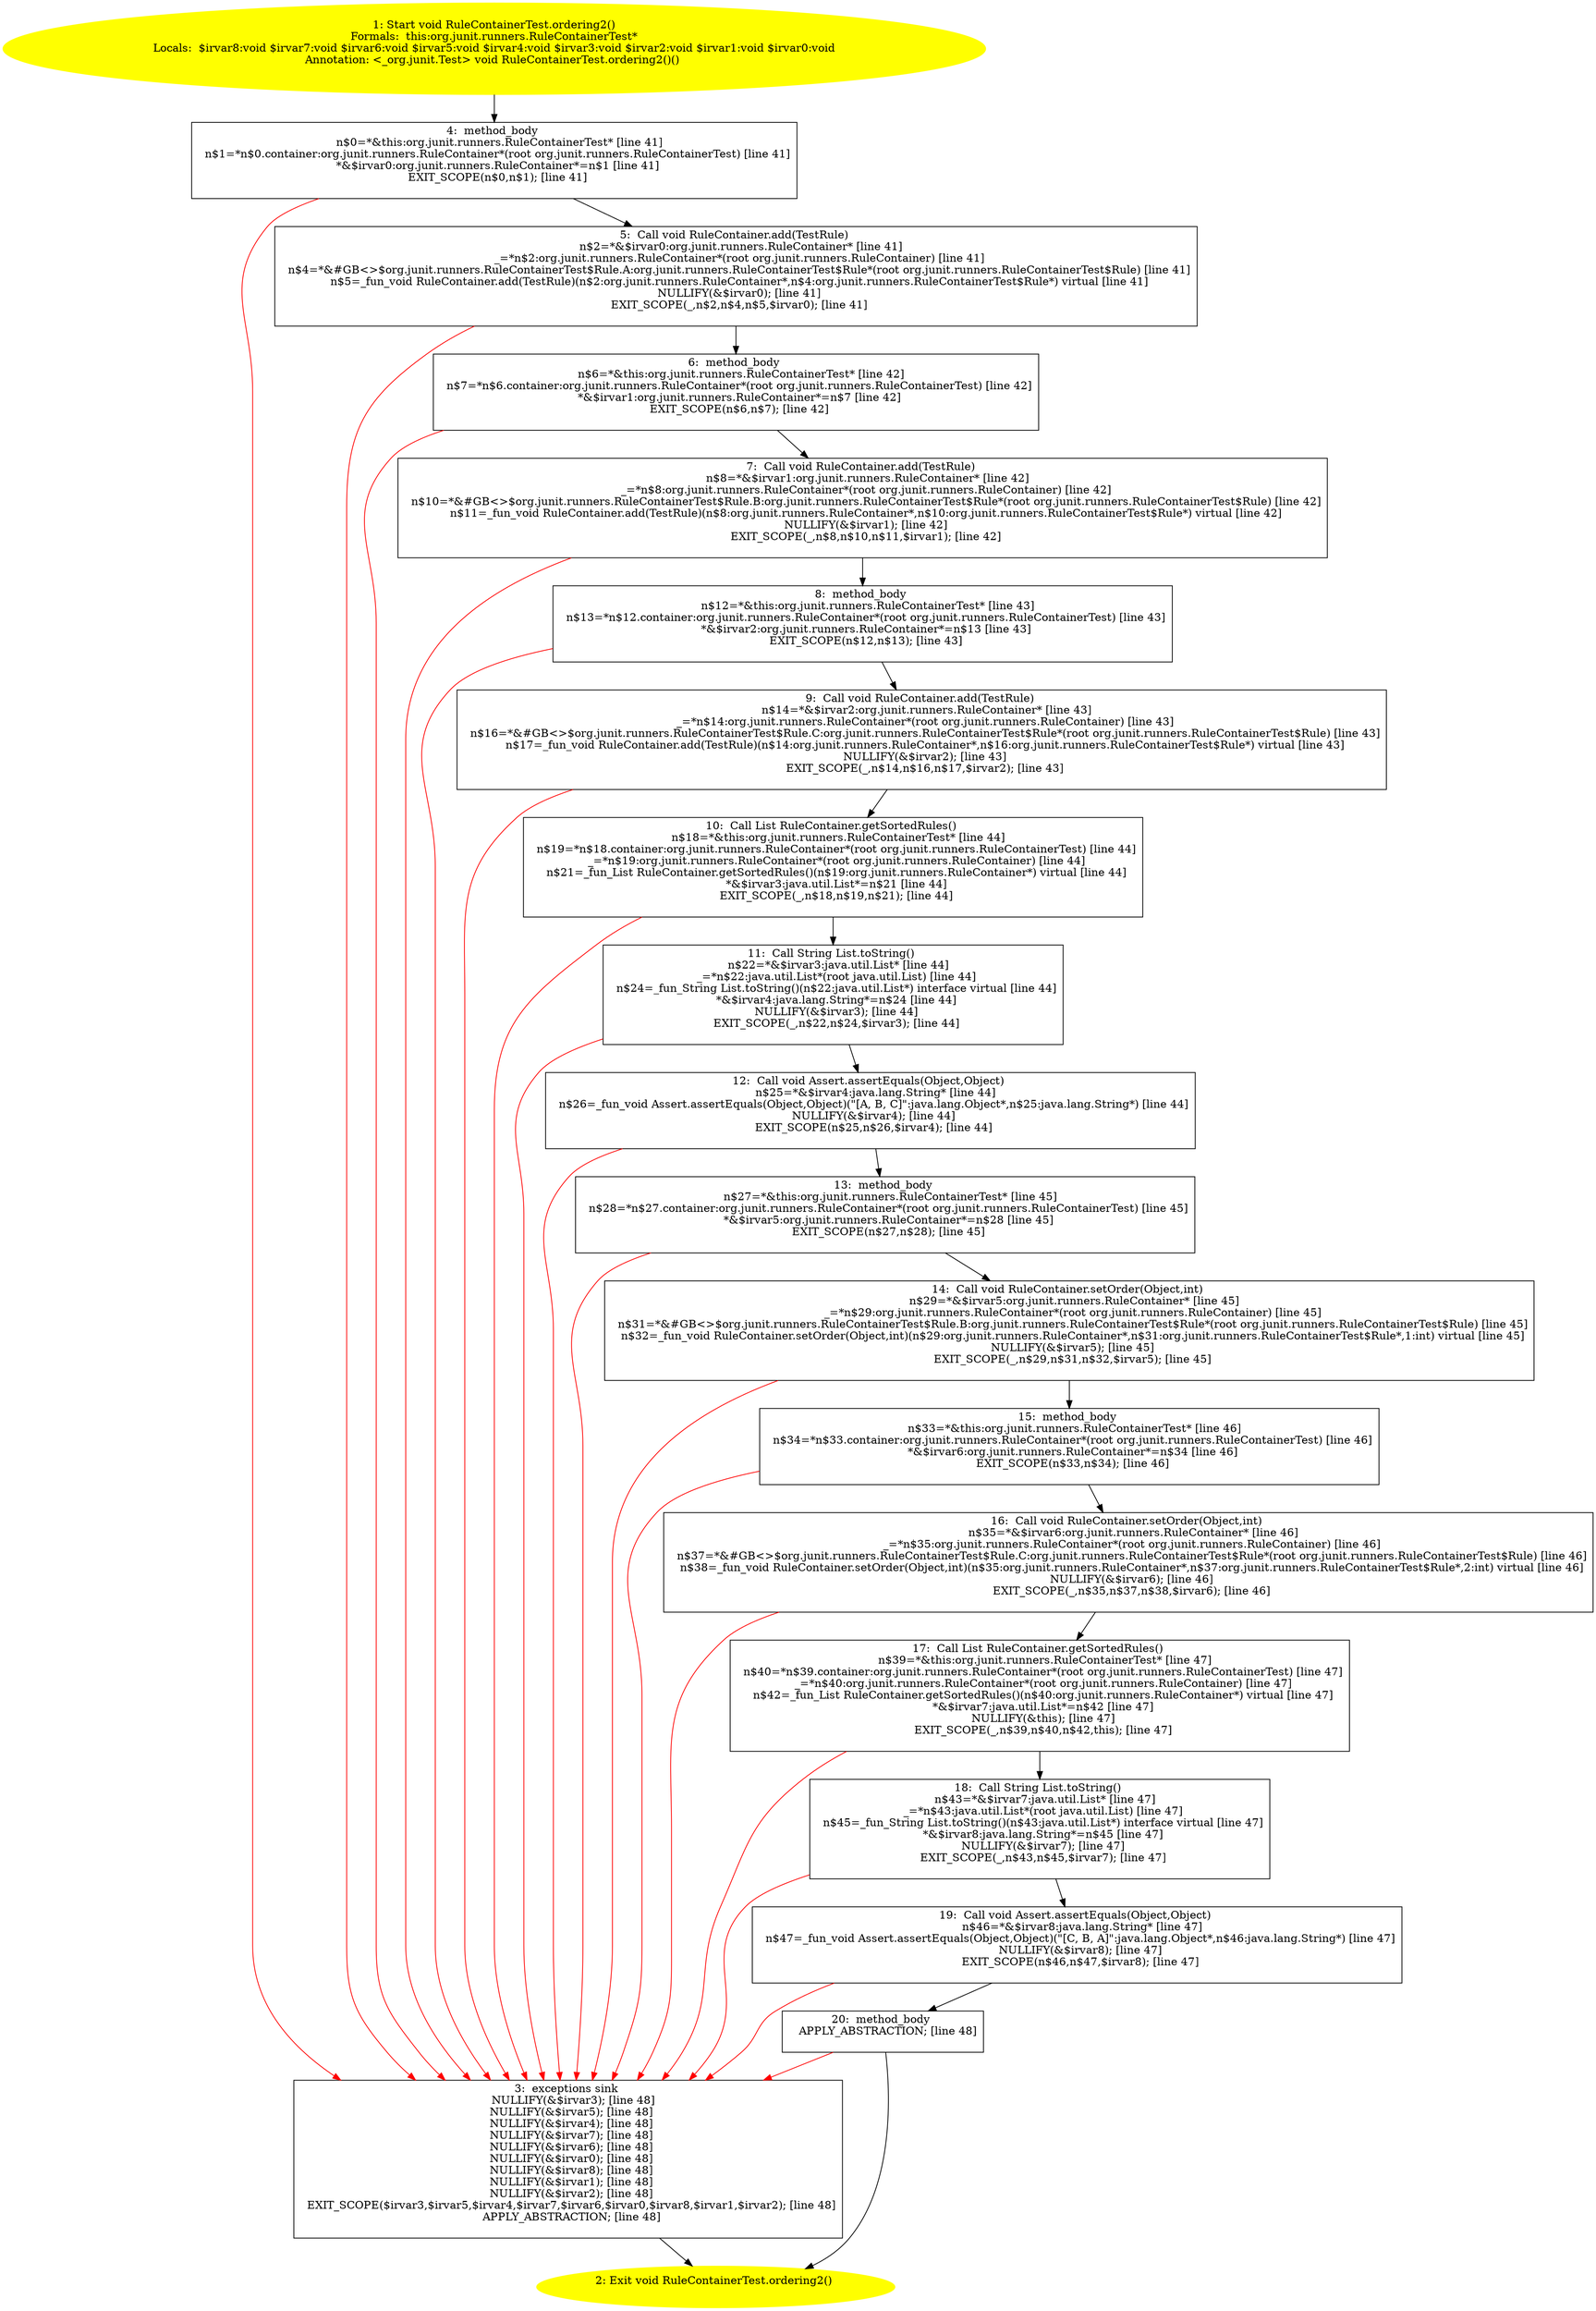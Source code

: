 /* @generated */
digraph cfg {
"org.junit.runners.RuleContainerTest.ordering2():void.1da1eb21fddb961f5a5784941ef9efc1_1" [label="1: Start void RuleContainerTest.ordering2()\nFormals:  this:org.junit.runners.RuleContainerTest*\nLocals:  $irvar8:void $irvar7:void $irvar6:void $irvar5:void $irvar4:void $irvar3:void $irvar2:void $irvar1:void $irvar0:void\nAnnotation: <_org.junit.Test> void RuleContainerTest.ordering2()() \n  " color=yellow style=filled]
	

	 "org.junit.runners.RuleContainerTest.ordering2():void.1da1eb21fddb961f5a5784941ef9efc1_1" -> "org.junit.runners.RuleContainerTest.ordering2():void.1da1eb21fddb961f5a5784941ef9efc1_4" ;
"org.junit.runners.RuleContainerTest.ordering2():void.1da1eb21fddb961f5a5784941ef9efc1_2" [label="2: Exit void RuleContainerTest.ordering2() \n  " color=yellow style=filled]
	

"org.junit.runners.RuleContainerTest.ordering2():void.1da1eb21fddb961f5a5784941ef9efc1_3" [label="3:  exceptions sink \n   NULLIFY(&$irvar3); [line 48]\n  NULLIFY(&$irvar5); [line 48]\n  NULLIFY(&$irvar4); [line 48]\n  NULLIFY(&$irvar7); [line 48]\n  NULLIFY(&$irvar6); [line 48]\n  NULLIFY(&$irvar0); [line 48]\n  NULLIFY(&$irvar8); [line 48]\n  NULLIFY(&$irvar1); [line 48]\n  NULLIFY(&$irvar2); [line 48]\n  EXIT_SCOPE($irvar3,$irvar5,$irvar4,$irvar7,$irvar6,$irvar0,$irvar8,$irvar1,$irvar2); [line 48]\n  APPLY_ABSTRACTION; [line 48]\n " shape="box"]
	

	 "org.junit.runners.RuleContainerTest.ordering2():void.1da1eb21fddb961f5a5784941ef9efc1_3" -> "org.junit.runners.RuleContainerTest.ordering2():void.1da1eb21fddb961f5a5784941ef9efc1_2" ;
"org.junit.runners.RuleContainerTest.ordering2():void.1da1eb21fddb961f5a5784941ef9efc1_4" [label="4:  method_body \n   n$0=*&this:org.junit.runners.RuleContainerTest* [line 41]\n  n$1=*n$0.container:org.junit.runners.RuleContainer*(root org.junit.runners.RuleContainerTest) [line 41]\n  *&$irvar0:org.junit.runners.RuleContainer*=n$1 [line 41]\n  EXIT_SCOPE(n$0,n$1); [line 41]\n " shape="box"]
	

	 "org.junit.runners.RuleContainerTest.ordering2():void.1da1eb21fddb961f5a5784941ef9efc1_4" -> "org.junit.runners.RuleContainerTest.ordering2():void.1da1eb21fddb961f5a5784941ef9efc1_5" ;
	 "org.junit.runners.RuleContainerTest.ordering2():void.1da1eb21fddb961f5a5784941ef9efc1_4" -> "org.junit.runners.RuleContainerTest.ordering2():void.1da1eb21fddb961f5a5784941ef9efc1_3" [color="red" ];
"org.junit.runners.RuleContainerTest.ordering2():void.1da1eb21fddb961f5a5784941ef9efc1_5" [label="5:  Call void RuleContainer.add(TestRule) \n   n$2=*&$irvar0:org.junit.runners.RuleContainer* [line 41]\n  _=*n$2:org.junit.runners.RuleContainer*(root org.junit.runners.RuleContainer) [line 41]\n  n$4=*&#GB<>$org.junit.runners.RuleContainerTest$Rule.A:org.junit.runners.RuleContainerTest$Rule*(root org.junit.runners.RuleContainerTest$Rule) [line 41]\n  n$5=_fun_void RuleContainer.add(TestRule)(n$2:org.junit.runners.RuleContainer*,n$4:org.junit.runners.RuleContainerTest$Rule*) virtual [line 41]\n  NULLIFY(&$irvar0); [line 41]\n  EXIT_SCOPE(_,n$2,n$4,n$5,$irvar0); [line 41]\n " shape="box"]
	

	 "org.junit.runners.RuleContainerTest.ordering2():void.1da1eb21fddb961f5a5784941ef9efc1_5" -> "org.junit.runners.RuleContainerTest.ordering2():void.1da1eb21fddb961f5a5784941ef9efc1_6" ;
	 "org.junit.runners.RuleContainerTest.ordering2():void.1da1eb21fddb961f5a5784941ef9efc1_5" -> "org.junit.runners.RuleContainerTest.ordering2():void.1da1eb21fddb961f5a5784941ef9efc1_3" [color="red" ];
"org.junit.runners.RuleContainerTest.ordering2():void.1da1eb21fddb961f5a5784941ef9efc1_6" [label="6:  method_body \n   n$6=*&this:org.junit.runners.RuleContainerTest* [line 42]\n  n$7=*n$6.container:org.junit.runners.RuleContainer*(root org.junit.runners.RuleContainerTest) [line 42]\n  *&$irvar1:org.junit.runners.RuleContainer*=n$7 [line 42]\n  EXIT_SCOPE(n$6,n$7); [line 42]\n " shape="box"]
	

	 "org.junit.runners.RuleContainerTest.ordering2():void.1da1eb21fddb961f5a5784941ef9efc1_6" -> "org.junit.runners.RuleContainerTest.ordering2():void.1da1eb21fddb961f5a5784941ef9efc1_7" ;
	 "org.junit.runners.RuleContainerTest.ordering2():void.1da1eb21fddb961f5a5784941ef9efc1_6" -> "org.junit.runners.RuleContainerTest.ordering2():void.1da1eb21fddb961f5a5784941ef9efc1_3" [color="red" ];
"org.junit.runners.RuleContainerTest.ordering2():void.1da1eb21fddb961f5a5784941ef9efc1_7" [label="7:  Call void RuleContainer.add(TestRule) \n   n$8=*&$irvar1:org.junit.runners.RuleContainer* [line 42]\n  _=*n$8:org.junit.runners.RuleContainer*(root org.junit.runners.RuleContainer) [line 42]\n  n$10=*&#GB<>$org.junit.runners.RuleContainerTest$Rule.B:org.junit.runners.RuleContainerTest$Rule*(root org.junit.runners.RuleContainerTest$Rule) [line 42]\n  n$11=_fun_void RuleContainer.add(TestRule)(n$8:org.junit.runners.RuleContainer*,n$10:org.junit.runners.RuleContainerTest$Rule*) virtual [line 42]\n  NULLIFY(&$irvar1); [line 42]\n  EXIT_SCOPE(_,n$8,n$10,n$11,$irvar1); [line 42]\n " shape="box"]
	

	 "org.junit.runners.RuleContainerTest.ordering2():void.1da1eb21fddb961f5a5784941ef9efc1_7" -> "org.junit.runners.RuleContainerTest.ordering2():void.1da1eb21fddb961f5a5784941ef9efc1_8" ;
	 "org.junit.runners.RuleContainerTest.ordering2():void.1da1eb21fddb961f5a5784941ef9efc1_7" -> "org.junit.runners.RuleContainerTest.ordering2():void.1da1eb21fddb961f5a5784941ef9efc1_3" [color="red" ];
"org.junit.runners.RuleContainerTest.ordering2():void.1da1eb21fddb961f5a5784941ef9efc1_8" [label="8:  method_body \n   n$12=*&this:org.junit.runners.RuleContainerTest* [line 43]\n  n$13=*n$12.container:org.junit.runners.RuleContainer*(root org.junit.runners.RuleContainerTest) [line 43]\n  *&$irvar2:org.junit.runners.RuleContainer*=n$13 [line 43]\n  EXIT_SCOPE(n$12,n$13); [line 43]\n " shape="box"]
	

	 "org.junit.runners.RuleContainerTest.ordering2():void.1da1eb21fddb961f5a5784941ef9efc1_8" -> "org.junit.runners.RuleContainerTest.ordering2():void.1da1eb21fddb961f5a5784941ef9efc1_9" ;
	 "org.junit.runners.RuleContainerTest.ordering2():void.1da1eb21fddb961f5a5784941ef9efc1_8" -> "org.junit.runners.RuleContainerTest.ordering2():void.1da1eb21fddb961f5a5784941ef9efc1_3" [color="red" ];
"org.junit.runners.RuleContainerTest.ordering2():void.1da1eb21fddb961f5a5784941ef9efc1_9" [label="9:  Call void RuleContainer.add(TestRule) \n   n$14=*&$irvar2:org.junit.runners.RuleContainer* [line 43]\n  _=*n$14:org.junit.runners.RuleContainer*(root org.junit.runners.RuleContainer) [line 43]\n  n$16=*&#GB<>$org.junit.runners.RuleContainerTest$Rule.C:org.junit.runners.RuleContainerTest$Rule*(root org.junit.runners.RuleContainerTest$Rule) [line 43]\n  n$17=_fun_void RuleContainer.add(TestRule)(n$14:org.junit.runners.RuleContainer*,n$16:org.junit.runners.RuleContainerTest$Rule*) virtual [line 43]\n  NULLIFY(&$irvar2); [line 43]\n  EXIT_SCOPE(_,n$14,n$16,n$17,$irvar2); [line 43]\n " shape="box"]
	

	 "org.junit.runners.RuleContainerTest.ordering2():void.1da1eb21fddb961f5a5784941ef9efc1_9" -> "org.junit.runners.RuleContainerTest.ordering2():void.1da1eb21fddb961f5a5784941ef9efc1_10" ;
	 "org.junit.runners.RuleContainerTest.ordering2():void.1da1eb21fddb961f5a5784941ef9efc1_9" -> "org.junit.runners.RuleContainerTest.ordering2():void.1da1eb21fddb961f5a5784941ef9efc1_3" [color="red" ];
"org.junit.runners.RuleContainerTest.ordering2():void.1da1eb21fddb961f5a5784941ef9efc1_10" [label="10:  Call List RuleContainer.getSortedRules() \n   n$18=*&this:org.junit.runners.RuleContainerTest* [line 44]\n  n$19=*n$18.container:org.junit.runners.RuleContainer*(root org.junit.runners.RuleContainerTest) [line 44]\n  _=*n$19:org.junit.runners.RuleContainer*(root org.junit.runners.RuleContainer) [line 44]\n  n$21=_fun_List RuleContainer.getSortedRules()(n$19:org.junit.runners.RuleContainer*) virtual [line 44]\n  *&$irvar3:java.util.List*=n$21 [line 44]\n  EXIT_SCOPE(_,n$18,n$19,n$21); [line 44]\n " shape="box"]
	

	 "org.junit.runners.RuleContainerTest.ordering2():void.1da1eb21fddb961f5a5784941ef9efc1_10" -> "org.junit.runners.RuleContainerTest.ordering2():void.1da1eb21fddb961f5a5784941ef9efc1_11" ;
	 "org.junit.runners.RuleContainerTest.ordering2():void.1da1eb21fddb961f5a5784941ef9efc1_10" -> "org.junit.runners.RuleContainerTest.ordering2():void.1da1eb21fddb961f5a5784941ef9efc1_3" [color="red" ];
"org.junit.runners.RuleContainerTest.ordering2():void.1da1eb21fddb961f5a5784941ef9efc1_11" [label="11:  Call String List.toString() \n   n$22=*&$irvar3:java.util.List* [line 44]\n  _=*n$22:java.util.List*(root java.util.List) [line 44]\n  n$24=_fun_String List.toString()(n$22:java.util.List*) interface virtual [line 44]\n  *&$irvar4:java.lang.String*=n$24 [line 44]\n  NULLIFY(&$irvar3); [line 44]\n  EXIT_SCOPE(_,n$22,n$24,$irvar3); [line 44]\n " shape="box"]
	

	 "org.junit.runners.RuleContainerTest.ordering2():void.1da1eb21fddb961f5a5784941ef9efc1_11" -> "org.junit.runners.RuleContainerTest.ordering2():void.1da1eb21fddb961f5a5784941ef9efc1_12" ;
	 "org.junit.runners.RuleContainerTest.ordering2():void.1da1eb21fddb961f5a5784941ef9efc1_11" -> "org.junit.runners.RuleContainerTest.ordering2():void.1da1eb21fddb961f5a5784941ef9efc1_3" [color="red" ];
"org.junit.runners.RuleContainerTest.ordering2():void.1da1eb21fddb961f5a5784941ef9efc1_12" [label="12:  Call void Assert.assertEquals(Object,Object) \n   n$25=*&$irvar4:java.lang.String* [line 44]\n  n$26=_fun_void Assert.assertEquals(Object,Object)(\"[A, B, C]\":java.lang.Object*,n$25:java.lang.String*) [line 44]\n  NULLIFY(&$irvar4); [line 44]\n  EXIT_SCOPE(n$25,n$26,$irvar4); [line 44]\n " shape="box"]
	

	 "org.junit.runners.RuleContainerTest.ordering2():void.1da1eb21fddb961f5a5784941ef9efc1_12" -> "org.junit.runners.RuleContainerTest.ordering2():void.1da1eb21fddb961f5a5784941ef9efc1_13" ;
	 "org.junit.runners.RuleContainerTest.ordering2():void.1da1eb21fddb961f5a5784941ef9efc1_12" -> "org.junit.runners.RuleContainerTest.ordering2():void.1da1eb21fddb961f5a5784941ef9efc1_3" [color="red" ];
"org.junit.runners.RuleContainerTest.ordering2():void.1da1eb21fddb961f5a5784941ef9efc1_13" [label="13:  method_body \n   n$27=*&this:org.junit.runners.RuleContainerTest* [line 45]\n  n$28=*n$27.container:org.junit.runners.RuleContainer*(root org.junit.runners.RuleContainerTest) [line 45]\n  *&$irvar5:org.junit.runners.RuleContainer*=n$28 [line 45]\n  EXIT_SCOPE(n$27,n$28); [line 45]\n " shape="box"]
	

	 "org.junit.runners.RuleContainerTest.ordering2():void.1da1eb21fddb961f5a5784941ef9efc1_13" -> "org.junit.runners.RuleContainerTest.ordering2():void.1da1eb21fddb961f5a5784941ef9efc1_14" ;
	 "org.junit.runners.RuleContainerTest.ordering2():void.1da1eb21fddb961f5a5784941ef9efc1_13" -> "org.junit.runners.RuleContainerTest.ordering2():void.1da1eb21fddb961f5a5784941ef9efc1_3" [color="red" ];
"org.junit.runners.RuleContainerTest.ordering2():void.1da1eb21fddb961f5a5784941ef9efc1_14" [label="14:  Call void RuleContainer.setOrder(Object,int) \n   n$29=*&$irvar5:org.junit.runners.RuleContainer* [line 45]\n  _=*n$29:org.junit.runners.RuleContainer*(root org.junit.runners.RuleContainer) [line 45]\n  n$31=*&#GB<>$org.junit.runners.RuleContainerTest$Rule.B:org.junit.runners.RuleContainerTest$Rule*(root org.junit.runners.RuleContainerTest$Rule) [line 45]\n  n$32=_fun_void RuleContainer.setOrder(Object,int)(n$29:org.junit.runners.RuleContainer*,n$31:org.junit.runners.RuleContainerTest$Rule*,1:int) virtual [line 45]\n  NULLIFY(&$irvar5); [line 45]\n  EXIT_SCOPE(_,n$29,n$31,n$32,$irvar5); [line 45]\n " shape="box"]
	

	 "org.junit.runners.RuleContainerTest.ordering2():void.1da1eb21fddb961f5a5784941ef9efc1_14" -> "org.junit.runners.RuleContainerTest.ordering2():void.1da1eb21fddb961f5a5784941ef9efc1_15" ;
	 "org.junit.runners.RuleContainerTest.ordering2():void.1da1eb21fddb961f5a5784941ef9efc1_14" -> "org.junit.runners.RuleContainerTest.ordering2():void.1da1eb21fddb961f5a5784941ef9efc1_3" [color="red" ];
"org.junit.runners.RuleContainerTest.ordering2():void.1da1eb21fddb961f5a5784941ef9efc1_15" [label="15:  method_body \n   n$33=*&this:org.junit.runners.RuleContainerTest* [line 46]\n  n$34=*n$33.container:org.junit.runners.RuleContainer*(root org.junit.runners.RuleContainerTest) [line 46]\n  *&$irvar6:org.junit.runners.RuleContainer*=n$34 [line 46]\n  EXIT_SCOPE(n$33,n$34); [line 46]\n " shape="box"]
	

	 "org.junit.runners.RuleContainerTest.ordering2():void.1da1eb21fddb961f5a5784941ef9efc1_15" -> "org.junit.runners.RuleContainerTest.ordering2():void.1da1eb21fddb961f5a5784941ef9efc1_16" ;
	 "org.junit.runners.RuleContainerTest.ordering2():void.1da1eb21fddb961f5a5784941ef9efc1_15" -> "org.junit.runners.RuleContainerTest.ordering2():void.1da1eb21fddb961f5a5784941ef9efc1_3" [color="red" ];
"org.junit.runners.RuleContainerTest.ordering2():void.1da1eb21fddb961f5a5784941ef9efc1_16" [label="16:  Call void RuleContainer.setOrder(Object,int) \n   n$35=*&$irvar6:org.junit.runners.RuleContainer* [line 46]\n  _=*n$35:org.junit.runners.RuleContainer*(root org.junit.runners.RuleContainer) [line 46]\n  n$37=*&#GB<>$org.junit.runners.RuleContainerTest$Rule.C:org.junit.runners.RuleContainerTest$Rule*(root org.junit.runners.RuleContainerTest$Rule) [line 46]\n  n$38=_fun_void RuleContainer.setOrder(Object,int)(n$35:org.junit.runners.RuleContainer*,n$37:org.junit.runners.RuleContainerTest$Rule*,2:int) virtual [line 46]\n  NULLIFY(&$irvar6); [line 46]\n  EXIT_SCOPE(_,n$35,n$37,n$38,$irvar6); [line 46]\n " shape="box"]
	

	 "org.junit.runners.RuleContainerTest.ordering2():void.1da1eb21fddb961f5a5784941ef9efc1_16" -> "org.junit.runners.RuleContainerTest.ordering2():void.1da1eb21fddb961f5a5784941ef9efc1_17" ;
	 "org.junit.runners.RuleContainerTest.ordering2():void.1da1eb21fddb961f5a5784941ef9efc1_16" -> "org.junit.runners.RuleContainerTest.ordering2():void.1da1eb21fddb961f5a5784941ef9efc1_3" [color="red" ];
"org.junit.runners.RuleContainerTest.ordering2():void.1da1eb21fddb961f5a5784941ef9efc1_17" [label="17:  Call List RuleContainer.getSortedRules() \n   n$39=*&this:org.junit.runners.RuleContainerTest* [line 47]\n  n$40=*n$39.container:org.junit.runners.RuleContainer*(root org.junit.runners.RuleContainerTest) [line 47]\n  _=*n$40:org.junit.runners.RuleContainer*(root org.junit.runners.RuleContainer) [line 47]\n  n$42=_fun_List RuleContainer.getSortedRules()(n$40:org.junit.runners.RuleContainer*) virtual [line 47]\n  *&$irvar7:java.util.List*=n$42 [line 47]\n  NULLIFY(&this); [line 47]\n  EXIT_SCOPE(_,n$39,n$40,n$42,this); [line 47]\n " shape="box"]
	

	 "org.junit.runners.RuleContainerTest.ordering2():void.1da1eb21fddb961f5a5784941ef9efc1_17" -> "org.junit.runners.RuleContainerTest.ordering2():void.1da1eb21fddb961f5a5784941ef9efc1_18" ;
	 "org.junit.runners.RuleContainerTest.ordering2():void.1da1eb21fddb961f5a5784941ef9efc1_17" -> "org.junit.runners.RuleContainerTest.ordering2():void.1da1eb21fddb961f5a5784941ef9efc1_3" [color="red" ];
"org.junit.runners.RuleContainerTest.ordering2():void.1da1eb21fddb961f5a5784941ef9efc1_18" [label="18:  Call String List.toString() \n   n$43=*&$irvar7:java.util.List* [line 47]\n  _=*n$43:java.util.List*(root java.util.List) [line 47]\n  n$45=_fun_String List.toString()(n$43:java.util.List*) interface virtual [line 47]\n  *&$irvar8:java.lang.String*=n$45 [line 47]\n  NULLIFY(&$irvar7); [line 47]\n  EXIT_SCOPE(_,n$43,n$45,$irvar7); [line 47]\n " shape="box"]
	

	 "org.junit.runners.RuleContainerTest.ordering2():void.1da1eb21fddb961f5a5784941ef9efc1_18" -> "org.junit.runners.RuleContainerTest.ordering2():void.1da1eb21fddb961f5a5784941ef9efc1_19" ;
	 "org.junit.runners.RuleContainerTest.ordering2():void.1da1eb21fddb961f5a5784941ef9efc1_18" -> "org.junit.runners.RuleContainerTest.ordering2():void.1da1eb21fddb961f5a5784941ef9efc1_3" [color="red" ];
"org.junit.runners.RuleContainerTest.ordering2():void.1da1eb21fddb961f5a5784941ef9efc1_19" [label="19:  Call void Assert.assertEquals(Object,Object) \n   n$46=*&$irvar8:java.lang.String* [line 47]\n  n$47=_fun_void Assert.assertEquals(Object,Object)(\"[C, B, A]\":java.lang.Object*,n$46:java.lang.String*) [line 47]\n  NULLIFY(&$irvar8); [line 47]\n  EXIT_SCOPE(n$46,n$47,$irvar8); [line 47]\n " shape="box"]
	

	 "org.junit.runners.RuleContainerTest.ordering2():void.1da1eb21fddb961f5a5784941ef9efc1_19" -> "org.junit.runners.RuleContainerTest.ordering2():void.1da1eb21fddb961f5a5784941ef9efc1_20" ;
	 "org.junit.runners.RuleContainerTest.ordering2():void.1da1eb21fddb961f5a5784941ef9efc1_19" -> "org.junit.runners.RuleContainerTest.ordering2():void.1da1eb21fddb961f5a5784941ef9efc1_3" [color="red" ];
"org.junit.runners.RuleContainerTest.ordering2():void.1da1eb21fddb961f5a5784941ef9efc1_20" [label="20:  method_body \n   APPLY_ABSTRACTION; [line 48]\n " shape="box"]
	

	 "org.junit.runners.RuleContainerTest.ordering2():void.1da1eb21fddb961f5a5784941ef9efc1_20" -> "org.junit.runners.RuleContainerTest.ordering2():void.1da1eb21fddb961f5a5784941ef9efc1_2" ;
	 "org.junit.runners.RuleContainerTest.ordering2():void.1da1eb21fddb961f5a5784941ef9efc1_20" -> "org.junit.runners.RuleContainerTest.ordering2():void.1da1eb21fddb961f5a5784941ef9efc1_3" [color="red" ];
}
